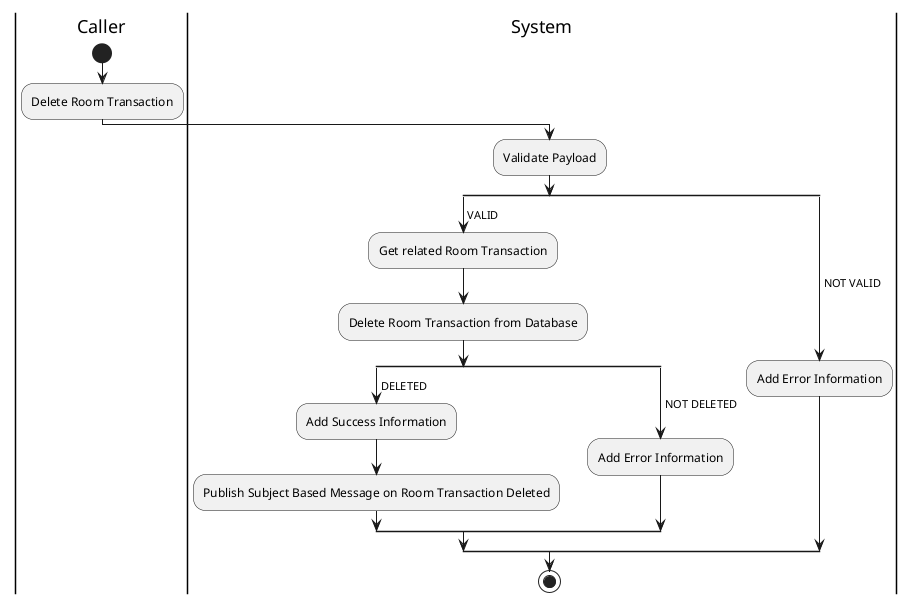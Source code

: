 @startuml DeleteRoomTransaction

skinparam ConditionEndStyle hline
skinparam conditionStyle diamond
skinparam Monochrome true
skinparam Shadowing false

|Caller|
start
:Delete Room Transaction;

|System|
:Validate Payload;
split
    -> VALID;
    :Get related Room Transaction;
    :Delete Room Transaction from Database;
    split
        -> DELETED;
        :Add Success Information;
        :Publish Subject Based Message on Room Transaction Deleted;
    split again
        -> NOT DELETED;
        :Add Error Information;
    end split
split again
    -> NOT VALID;
    :Add Error Information;
end split
stop

@enduml